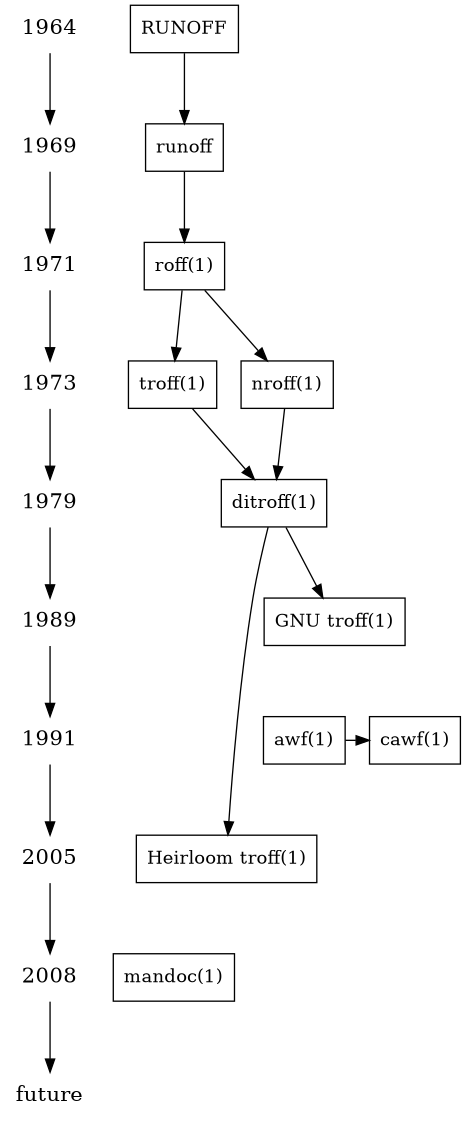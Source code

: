 digraph manpages {
	ranksep=.75; size = "7.5,7.5";

	{
		node [shape=plaintext, fontsize=16];
		1964 -> 1969 -> 1971 -> 1973 -> 1979 -> 
		1989 -> 1991 -> 2005 -> 2008 -> "future";
	}

	node [shape=box];

	roff [label="roff(1)"];

	/* Jerry Saltzer, MIT CTSS. */
	runoff1 [label="RUNOFF" URL="http://mit.edu/saltzer/www/publications/ctss/"]; 

	/* Doug McIlroy, Multics (language: BCPL). */
	runoff2 [label="runoff"]; 

	/* Kristaps Dzonsons (language: C). */
	mandoc [label="mandoc(1)" URL="http://mdocml.bsd.lv"]; 

	/* Re-licensing (for OpenSolaris) of Sun's troff (language: C), deriving from UNIX ditroff. */
	htroff [label="Heirloom troff(1)" URL="http://heirloom.sourceforge.net/doctools.html"]; 

	/* GNU re-write of UNIX ditroff, James Clarke (language: C++). */
	groff [label="GNU troff(1)" URL="http://www.gnu.org/s/groff/"];

	/* Harry Spender (language: awk). */
	awf [label="awf(1)" URL="http://ftp.sunet.se/pub/usenet/ftp.uu.net/comp.sources.unix/volume24/"];

	/* Vic Abell (language: C). */
	cawf [label="cawf(1)" URL="http://www.tux.org/pub/sites/vic.cc.purdue.edu/"];

	/* Brian Kernighan, Version 7 AT&T UNIX (language: C). */
	ditroff [label="ditroff(1)" URL="http://minnie.tuhs.org/cgi-bin/utree.pl?file=V7/usr/src/cmd/troff"];
	
	{ rank = same; 1964 runoff1; }
	{ rank = same; 1969 runoff2; }
	{ rank = same; 1971 roff };
	{ rank = same; 1973; "troff(1)" "nroff(1)"; }
	{ rank = same; 1979; ditroff; }
	{ rank = same; 1989 groff; }
	{ rank = same; 1991 awf cawf; }
	{ rank = same; 2005 htroff; }
	{ rank = same; 2008 mandoc; }

	runoff1 -> runoff2 -> roff;
	roff -> "nroff(1)";
	roff -> "troff(1)";
	{ "nroff(1)" "troff(1)" } -> ditroff;
	ditroff -> groff;
	ditroff -> htroff;
	awf -> cawf;
}
